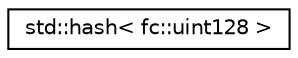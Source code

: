 digraph "Graphical Class Hierarchy"
{
  edge [fontname="Helvetica",fontsize="10",labelfontname="Helvetica",labelfontsize="10"];
  node [fontname="Helvetica",fontsize="10",shape=record];
  rankdir="LR";
  Node0 [label="std::hash\< fc::uint128 \>",height=0.2,width=0.4,color="black", fillcolor="white", style="filled",URL="$structstd_1_1hash_3_01fc_1_1uint128_01_4.html"];
}
